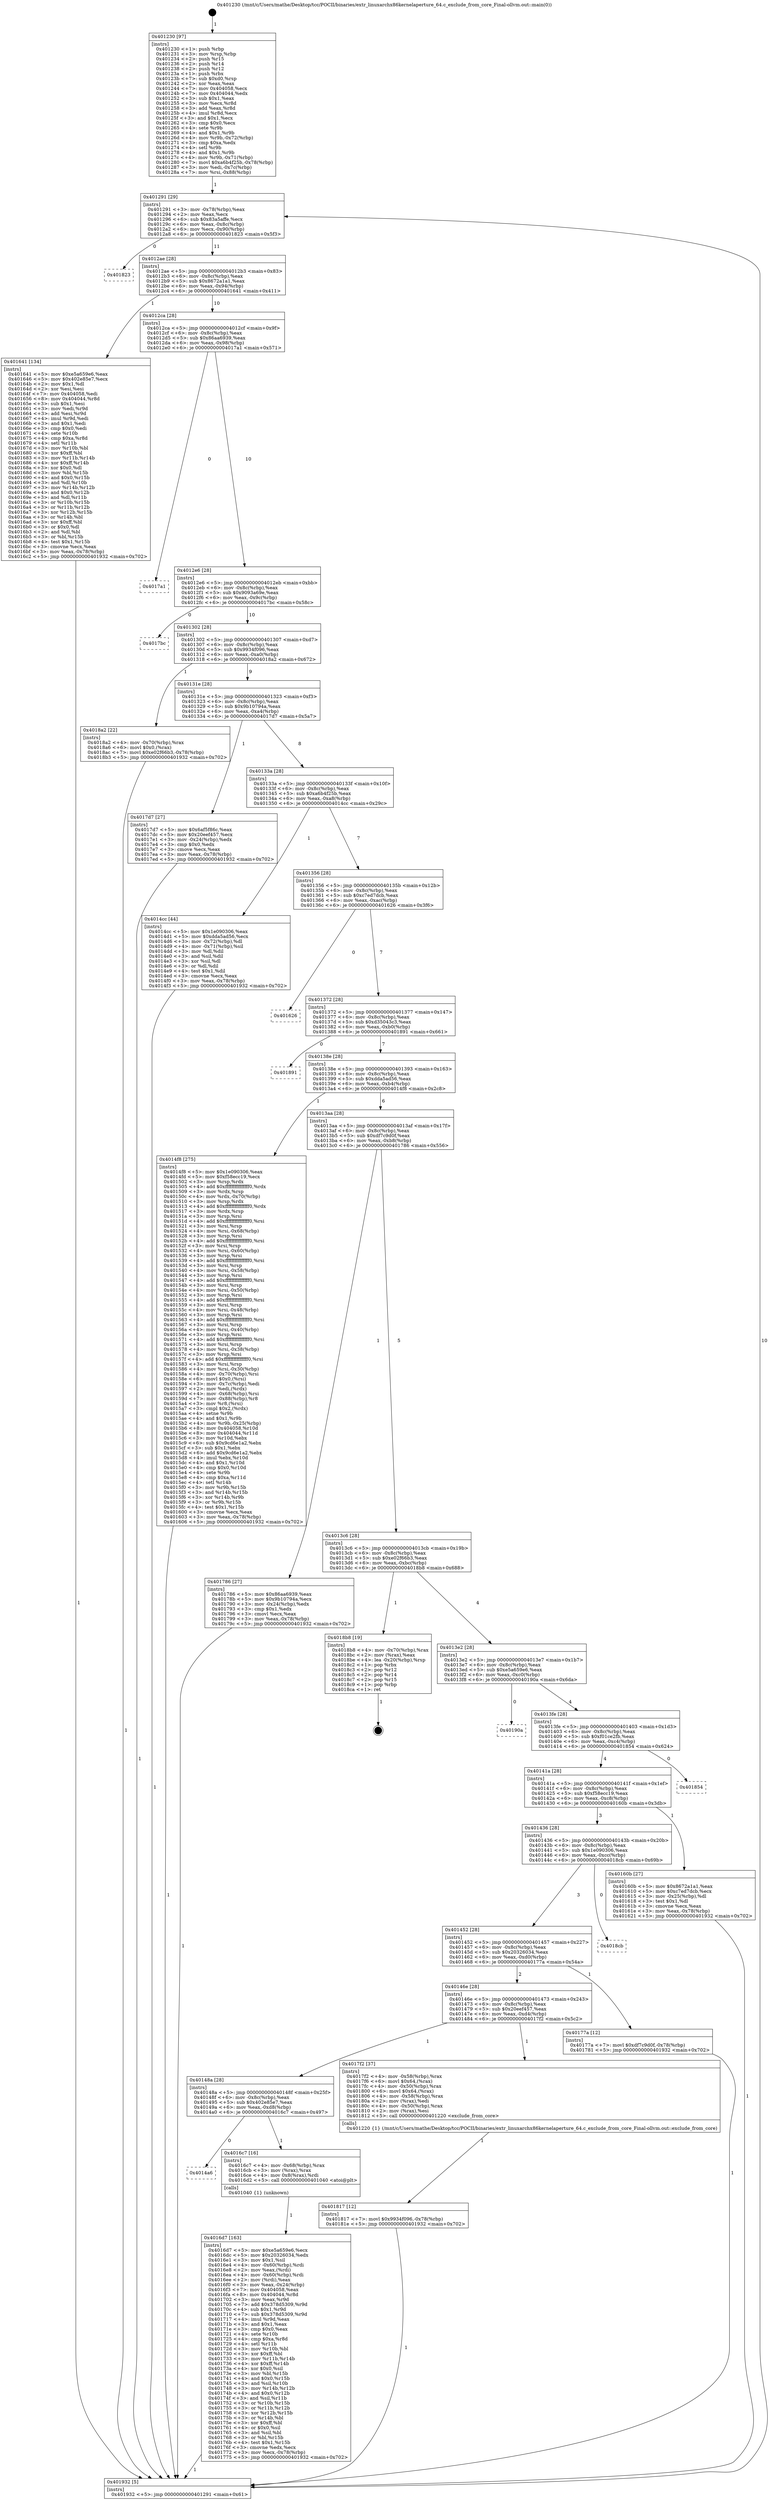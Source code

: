 digraph "0x401230" {
  label = "0x401230 (/mnt/c/Users/mathe/Desktop/tcc/POCII/binaries/extr_linuxarchx86kernelaperture_64.c_exclude_from_core_Final-ollvm.out::main(0))"
  labelloc = "t"
  node[shape=record]

  Entry [label="",width=0.3,height=0.3,shape=circle,fillcolor=black,style=filled]
  "0x401291" [label="{
     0x401291 [29]\l
     | [instrs]\l
     &nbsp;&nbsp;0x401291 \<+3\>: mov -0x78(%rbp),%eax\l
     &nbsp;&nbsp;0x401294 \<+2\>: mov %eax,%ecx\l
     &nbsp;&nbsp;0x401296 \<+6\>: sub $0x83a5affe,%ecx\l
     &nbsp;&nbsp;0x40129c \<+6\>: mov %eax,-0x8c(%rbp)\l
     &nbsp;&nbsp;0x4012a2 \<+6\>: mov %ecx,-0x90(%rbp)\l
     &nbsp;&nbsp;0x4012a8 \<+6\>: je 0000000000401823 \<main+0x5f3\>\l
  }"]
  "0x401823" [label="{
     0x401823\l
  }", style=dashed]
  "0x4012ae" [label="{
     0x4012ae [28]\l
     | [instrs]\l
     &nbsp;&nbsp;0x4012ae \<+5\>: jmp 00000000004012b3 \<main+0x83\>\l
     &nbsp;&nbsp;0x4012b3 \<+6\>: mov -0x8c(%rbp),%eax\l
     &nbsp;&nbsp;0x4012b9 \<+5\>: sub $0x8672a1a1,%eax\l
     &nbsp;&nbsp;0x4012be \<+6\>: mov %eax,-0x94(%rbp)\l
     &nbsp;&nbsp;0x4012c4 \<+6\>: je 0000000000401641 \<main+0x411\>\l
  }"]
  Exit [label="",width=0.3,height=0.3,shape=circle,fillcolor=black,style=filled,peripheries=2]
  "0x401641" [label="{
     0x401641 [134]\l
     | [instrs]\l
     &nbsp;&nbsp;0x401641 \<+5\>: mov $0xe5a659e6,%eax\l
     &nbsp;&nbsp;0x401646 \<+5\>: mov $0x402e85e7,%ecx\l
     &nbsp;&nbsp;0x40164b \<+2\>: mov $0x1,%dl\l
     &nbsp;&nbsp;0x40164d \<+2\>: xor %esi,%esi\l
     &nbsp;&nbsp;0x40164f \<+7\>: mov 0x404058,%edi\l
     &nbsp;&nbsp;0x401656 \<+8\>: mov 0x404044,%r8d\l
     &nbsp;&nbsp;0x40165e \<+3\>: sub $0x1,%esi\l
     &nbsp;&nbsp;0x401661 \<+3\>: mov %edi,%r9d\l
     &nbsp;&nbsp;0x401664 \<+3\>: add %esi,%r9d\l
     &nbsp;&nbsp;0x401667 \<+4\>: imul %r9d,%edi\l
     &nbsp;&nbsp;0x40166b \<+3\>: and $0x1,%edi\l
     &nbsp;&nbsp;0x40166e \<+3\>: cmp $0x0,%edi\l
     &nbsp;&nbsp;0x401671 \<+4\>: sete %r10b\l
     &nbsp;&nbsp;0x401675 \<+4\>: cmp $0xa,%r8d\l
     &nbsp;&nbsp;0x401679 \<+4\>: setl %r11b\l
     &nbsp;&nbsp;0x40167d \<+3\>: mov %r10b,%bl\l
     &nbsp;&nbsp;0x401680 \<+3\>: xor $0xff,%bl\l
     &nbsp;&nbsp;0x401683 \<+3\>: mov %r11b,%r14b\l
     &nbsp;&nbsp;0x401686 \<+4\>: xor $0xff,%r14b\l
     &nbsp;&nbsp;0x40168a \<+3\>: xor $0x0,%dl\l
     &nbsp;&nbsp;0x40168d \<+3\>: mov %bl,%r15b\l
     &nbsp;&nbsp;0x401690 \<+4\>: and $0x0,%r15b\l
     &nbsp;&nbsp;0x401694 \<+3\>: and %dl,%r10b\l
     &nbsp;&nbsp;0x401697 \<+3\>: mov %r14b,%r12b\l
     &nbsp;&nbsp;0x40169a \<+4\>: and $0x0,%r12b\l
     &nbsp;&nbsp;0x40169e \<+3\>: and %dl,%r11b\l
     &nbsp;&nbsp;0x4016a1 \<+3\>: or %r10b,%r15b\l
     &nbsp;&nbsp;0x4016a4 \<+3\>: or %r11b,%r12b\l
     &nbsp;&nbsp;0x4016a7 \<+3\>: xor %r12b,%r15b\l
     &nbsp;&nbsp;0x4016aa \<+3\>: or %r14b,%bl\l
     &nbsp;&nbsp;0x4016ad \<+3\>: xor $0xff,%bl\l
     &nbsp;&nbsp;0x4016b0 \<+3\>: or $0x0,%dl\l
     &nbsp;&nbsp;0x4016b3 \<+2\>: and %dl,%bl\l
     &nbsp;&nbsp;0x4016b5 \<+3\>: or %bl,%r15b\l
     &nbsp;&nbsp;0x4016b8 \<+4\>: test $0x1,%r15b\l
     &nbsp;&nbsp;0x4016bc \<+3\>: cmovne %ecx,%eax\l
     &nbsp;&nbsp;0x4016bf \<+3\>: mov %eax,-0x78(%rbp)\l
     &nbsp;&nbsp;0x4016c2 \<+5\>: jmp 0000000000401932 \<main+0x702\>\l
  }"]
  "0x4012ca" [label="{
     0x4012ca [28]\l
     | [instrs]\l
     &nbsp;&nbsp;0x4012ca \<+5\>: jmp 00000000004012cf \<main+0x9f\>\l
     &nbsp;&nbsp;0x4012cf \<+6\>: mov -0x8c(%rbp),%eax\l
     &nbsp;&nbsp;0x4012d5 \<+5\>: sub $0x86aa6939,%eax\l
     &nbsp;&nbsp;0x4012da \<+6\>: mov %eax,-0x98(%rbp)\l
     &nbsp;&nbsp;0x4012e0 \<+6\>: je 00000000004017a1 \<main+0x571\>\l
  }"]
  "0x401817" [label="{
     0x401817 [12]\l
     | [instrs]\l
     &nbsp;&nbsp;0x401817 \<+7\>: movl $0x9934f096,-0x78(%rbp)\l
     &nbsp;&nbsp;0x40181e \<+5\>: jmp 0000000000401932 \<main+0x702\>\l
  }"]
  "0x4017a1" [label="{
     0x4017a1\l
  }", style=dashed]
  "0x4012e6" [label="{
     0x4012e6 [28]\l
     | [instrs]\l
     &nbsp;&nbsp;0x4012e6 \<+5\>: jmp 00000000004012eb \<main+0xbb\>\l
     &nbsp;&nbsp;0x4012eb \<+6\>: mov -0x8c(%rbp),%eax\l
     &nbsp;&nbsp;0x4012f1 \<+5\>: sub $0x9093a69e,%eax\l
     &nbsp;&nbsp;0x4012f6 \<+6\>: mov %eax,-0x9c(%rbp)\l
     &nbsp;&nbsp;0x4012fc \<+6\>: je 00000000004017bc \<main+0x58c\>\l
  }"]
  "0x4016d7" [label="{
     0x4016d7 [163]\l
     | [instrs]\l
     &nbsp;&nbsp;0x4016d7 \<+5\>: mov $0xe5a659e6,%ecx\l
     &nbsp;&nbsp;0x4016dc \<+5\>: mov $0x20326034,%edx\l
     &nbsp;&nbsp;0x4016e1 \<+3\>: mov $0x1,%sil\l
     &nbsp;&nbsp;0x4016e4 \<+4\>: mov -0x60(%rbp),%rdi\l
     &nbsp;&nbsp;0x4016e8 \<+2\>: mov %eax,(%rdi)\l
     &nbsp;&nbsp;0x4016ea \<+4\>: mov -0x60(%rbp),%rdi\l
     &nbsp;&nbsp;0x4016ee \<+2\>: mov (%rdi),%eax\l
     &nbsp;&nbsp;0x4016f0 \<+3\>: mov %eax,-0x24(%rbp)\l
     &nbsp;&nbsp;0x4016f3 \<+7\>: mov 0x404058,%eax\l
     &nbsp;&nbsp;0x4016fa \<+8\>: mov 0x404044,%r8d\l
     &nbsp;&nbsp;0x401702 \<+3\>: mov %eax,%r9d\l
     &nbsp;&nbsp;0x401705 \<+7\>: add $0x378d5309,%r9d\l
     &nbsp;&nbsp;0x40170c \<+4\>: sub $0x1,%r9d\l
     &nbsp;&nbsp;0x401710 \<+7\>: sub $0x378d5309,%r9d\l
     &nbsp;&nbsp;0x401717 \<+4\>: imul %r9d,%eax\l
     &nbsp;&nbsp;0x40171b \<+3\>: and $0x1,%eax\l
     &nbsp;&nbsp;0x40171e \<+3\>: cmp $0x0,%eax\l
     &nbsp;&nbsp;0x401721 \<+4\>: sete %r10b\l
     &nbsp;&nbsp;0x401725 \<+4\>: cmp $0xa,%r8d\l
     &nbsp;&nbsp;0x401729 \<+4\>: setl %r11b\l
     &nbsp;&nbsp;0x40172d \<+3\>: mov %r10b,%bl\l
     &nbsp;&nbsp;0x401730 \<+3\>: xor $0xff,%bl\l
     &nbsp;&nbsp;0x401733 \<+3\>: mov %r11b,%r14b\l
     &nbsp;&nbsp;0x401736 \<+4\>: xor $0xff,%r14b\l
     &nbsp;&nbsp;0x40173a \<+4\>: xor $0x0,%sil\l
     &nbsp;&nbsp;0x40173e \<+3\>: mov %bl,%r15b\l
     &nbsp;&nbsp;0x401741 \<+4\>: and $0x0,%r15b\l
     &nbsp;&nbsp;0x401745 \<+3\>: and %sil,%r10b\l
     &nbsp;&nbsp;0x401748 \<+3\>: mov %r14b,%r12b\l
     &nbsp;&nbsp;0x40174b \<+4\>: and $0x0,%r12b\l
     &nbsp;&nbsp;0x40174f \<+3\>: and %sil,%r11b\l
     &nbsp;&nbsp;0x401752 \<+3\>: or %r10b,%r15b\l
     &nbsp;&nbsp;0x401755 \<+3\>: or %r11b,%r12b\l
     &nbsp;&nbsp;0x401758 \<+3\>: xor %r12b,%r15b\l
     &nbsp;&nbsp;0x40175b \<+3\>: or %r14b,%bl\l
     &nbsp;&nbsp;0x40175e \<+3\>: xor $0xff,%bl\l
     &nbsp;&nbsp;0x401761 \<+4\>: or $0x0,%sil\l
     &nbsp;&nbsp;0x401765 \<+3\>: and %sil,%bl\l
     &nbsp;&nbsp;0x401768 \<+3\>: or %bl,%r15b\l
     &nbsp;&nbsp;0x40176b \<+4\>: test $0x1,%r15b\l
     &nbsp;&nbsp;0x40176f \<+3\>: cmovne %edx,%ecx\l
     &nbsp;&nbsp;0x401772 \<+3\>: mov %ecx,-0x78(%rbp)\l
     &nbsp;&nbsp;0x401775 \<+5\>: jmp 0000000000401932 \<main+0x702\>\l
  }"]
  "0x4017bc" [label="{
     0x4017bc\l
  }", style=dashed]
  "0x401302" [label="{
     0x401302 [28]\l
     | [instrs]\l
     &nbsp;&nbsp;0x401302 \<+5\>: jmp 0000000000401307 \<main+0xd7\>\l
     &nbsp;&nbsp;0x401307 \<+6\>: mov -0x8c(%rbp),%eax\l
     &nbsp;&nbsp;0x40130d \<+5\>: sub $0x9934f096,%eax\l
     &nbsp;&nbsp;0x401312 \<+6\>: mov %eax,-0xa0(%rbp)\l
     &nbsp;&nbsp;0x401318 \<+6\>: je 00000000004018a2 \<main+0x672\>\l
  }"]
  "0x4014a6" [label="{
     0x4014a6\l
  }", style=dashed]
  "0x4018a2" [label="{
     0x4018a2 [22]\l
     | [instrs]\l
     &nbsp;&nbsp;0x4018a2 \<+4\>: mov -0x70(%rbp),%rax\l
     &nbsp;&nbsp;0x4018a6 \<+6\>: movl $0x0,(%rax)\l
     &nbsp;&nbsp;0x4018ac \<+7\>: movl $0xe02f66b3,-0x78(%rbp)\l
     &nbsp;&nbsp;0x4018b3 \<+5\>: jmp 0000000000401932 \<main+0x702\>\l
  }"]
  "0x40131e" [label="{
     0x40131e [28]\l
     | [instrs]\l
     &nbsp;&nbsp;0x40131e \<+5\>: jmp 0000000000401323 \<main+0xf3\>\l
     &nbsp;&nbsp;0x401323 \<+6\>: mov -0x8c(%rbp),%eax\l
     &nbsp;&nbsp;0x401329 \<+5\>: sub $0x9b10794a,%eax\l
     &nbsp;&nbsp;0x40132e \<+6\>: mov %eax,-0xa4(%rbp)\l
     &nbsp;&nbsp;0x401334 \<+6\>: je 00000000004017d7 \<main+0x5a7\>\l
  }"]
  "0x4016c7" [label="{
     0x4016c7 [16]\l
     | [instrs]\l
     &nbsp;&nbsp;0x4016c7 \<+4\>: mov -0x68(%rbp),%rax\l
     &nbsp;&nbsp;0x4016cb \<+3\>: mov (%rax),%rax\l
     &nbsp;&nbsp;0x4016ce \<+4\>: mov 0x8(%rax),%rdi\l
     &nbsp;&nbsp;0x4016d2 \<+5\>: call 0000000000401040 \<atoi@plt\>\l
     | [calls]\l
     &nbsp;&nbsp;0x401040 \{1\} (unknown)\l
  }"]
  "0x4017d7" [label="{
     0x4017d7 [27]\l
     | [instrs]\l
     &nbsp;&nbsp;0x4017d7 \<+5\>: mov $0x6af5f86c,%eax\l
     &nbsp;&nbsp;0x4017dc \<+5\>: mov $0x20eef457,%ecx\l
     &nbsp;&nbsp;0x4017e1 \<+3\>: mov -0x24(%rbp),%edx\l
     &nbsp;&nbsp;0x4017e4 \<+3\>: cmp $0x0,%edx\l
     &nbsp;&nbsp;0x4017e7 \<+3\>: cmove %ecx,%eax\l
     &nbsp;&nbsp;0x4017ea \<+3\>: mov %eax,-0x78(%rbp)\l
     &nbsp;&nbsp;0x4017ed \<+5\>: jmp 0000000000401932 \<main+0x702\>\l
  }"]
  "0x40133a" [label="{
     0x40133a [28]\l
     | [instrs]\l
     &nbsp;&nbsp;0x40133a \<+5\>: jmp 000000000040133f \<main+0x10f\>\l
     &nbsp;&nbsp;0x40133f \<+6\>: mov -0x8c(%rbp),%eax\l
     &nbsp;&nbsp;0x401345 \<+5\>: sub $0xa6b4f25b,%eax\l
     &nbsp;&nbsp;0x40134a \<+6\>: mov %eax,-0xa8(%rbp)\l
     &nbsp;&nbsp;0x401350 \<+6\>: je 00000000004014cc \<main+0x29c\>\l
  }"]
  "0x40148a" [label="{
     0x40148a [28]\l
     | [instrs]\l
     &nbsp;&nbsp;0x40148a \<+5\>: jmp 000000000040148f \<main+0x25f\>\l
     &nbsp;&nbsp;0x40148f \<+6\>: mov -0x8c(%rbp),%eax\l
     &nbsp;&nbsp;0x401495 \<+5\>: sub $0x402e85e7,%eax\l
     &nbsp;&nbsp;0x40149a \<+6\>: mov %eax,-0xd8(%rbp)\l
     &nbsp;&nbsp;0x4014a0 \<+6\>: je 00000000004016c7 \<main+0x497\>\l
  }"]
  "0x4014cc" [label="{
     0x4014cc [44]\l
     | [instrs]\l
     &nbsp;&nbsp;0x4014cc \<+5\>: mov $0x1e090306,%eax\l
     &nbsp;&nbsp;0x4014d1 \<+5\>: mov $0xdda5ad56,%ecx\l
     &nbsp;&nbsp;0x4014d6 \<+3\>: mov -0x72(%rbp),%dl\l
     &nbsp;&nbsp;0x4014d9 \<+4\>: mov -0x71(%rbp),%sil\l
     &nbsp;&nbsp;0x4014dd \<+3\>: mov %dl,%dil\l
     &nbsp;&nbsp;0x4014e0 \<+3\>: and %sil,%dil\l
     &nbsp;&nbsp;0x4014e3 \<+3\>: xor %sil,%dl\l
     &nbsp;&nbsp;0x4014e6 \<+3\>: or %dl,%dil\l
     &nbsp;&nbsp;0x4014e9 \<+4\>: test $0x1,%dil\l
     &nbsp;&nbsp;0x4014ed \<+3\>: cmovne %ecx,%eax\l
     &nbsp;&nbsp;0x4014f0 \<+3\>: mov %eax,-0x78(%rbp)\l
     &nbsp;&nbsp;0x4014f3 \<+5\>: jmp 0000000000401932 \<main+0x702\>\l
  }"]
  "0x401356" [label="{
     0x401356 [28]\l
     | [instrs]\l
     &nbsp;&nbsp;0x401356 \<+5\>: jmp 000000000040135b \<main+0x12b\>\l
     &nbsp;&nbsp;0x40135b \<+6\>: mov -0x8c(%rbp),%eax\l
     &nbsp;&nbsp;0x401361 \<+5\>: sub $0xc7ed7dcb,%eax\l
     &nbsp;&nbsp;0x401366 \<+6\>: mov %eax,-0xac(%rbp)\l
     &nbsp;&nbsp;0x40136c \<+6\>: je 0000000000401626 \<main+0x3f6\>\l
  }"]
  "0x401932" [label="{
     0x401932 [5]\l
     | [instrs]\l
     &nbsp;&nbsp;0x401932 \<+5\>: jmp 0000000000401291 \<main+0x61\>\l
  }"]
  "0x401230" [label="{
     0x401230 [97]\l
     | [instrs]\l
     &nbsp;&nbsp;0x401230 \<+1\>: push %rbp\l
     &nbsp;&nbsp;0x401231 \<+3\>: mov %rsp,%rbp\l
     &nbsp;&nbsp;0x401234 \<+2\>: push %r15\l
     &nbsp;&nbsp;0x401236 \<+2\>: push %r14\l
     &nbsp;&nbsp;0x401238 \<+2\>: push %r12\l
     &nbsp;&nbsp;0x40123a \<+1\>: push %rbx\l
     &nbsp;&nbsp;0x40123b \<+7\>: sub $0xd0,%rsp\l
     &nbsp;&nbsp;0x401242 \<+2\>: xor %eax,%eax\l
     &nbsp;&nbsp;0x401244 \<+7\>: mov 0x404058,%ecx\l
     &nbsp;&nbsp;0x40124b \<+7\>: mov 0x404044,%edx\l
     &nbsp;&nbsp;0x401252 \<+3\>: sub $0x1,%eax\l
     &nbsp;&nbsp;0x401255 \<+3\>: mov %ecx,%r8d\l
     &nbsp;&nbsp;0x401258 \<+3\>: add %eax,%r8d\l
     &nbsp;&nbsp;0x40125b \<+4\>: imul %r8d,%ecx\l
     &nbsp;&nbsp;0x40125f \<+3\>: and $0x1,%ecx\l
     &nbsp;&nbsp;0x401262 \<+3\>: cmp $0x0,%ecx\l
     &nbsp;&nbsp;0x401265 \<+4\>: sete %r9b\l
     &nbsp;&nbsp;0x401269 \<+4\>: and $0x1,%r9b\l
     &nbsp;&nbsp;0x40126d \<+4\>: mov %r9b,-0x72(%rbp)\l
     &nbsp;&nbsp;0x401271 \<+3\>: cmp $0xa,%edx\l
     &nbsp;&nbsp;0x401274 \<+4\>: setl %r9b\l
     &nbsp;&nbsp;0x401278 \<+4\>: and $0x1,%r9b\l
     &nbsp;&nbsp;0x40127c \<+4\>: mov %r9b,-0x71(%rbp)\l
     &nbsp;&nbsp;0x401280 \<+7\>: movl $0xa6b4f25b,-0x78(%rbp)\l
     &nbsp;&nbsp;0x401287 \<+3\>: mov %edi,-0x7c(%rbp)\l
     &nbsp;&nbsp;0x40128a \<+7\>: mov %rsi,-0x88(%rbp)\l
  }"]
  "0x4017f2" [label="{
     0x4017f2 [37]\l
     | [instrs]\l
     &nbsp;&nbsp;0x4017f2 \<+4\>: mov -0x58(%rbp),%rax\l
     &nbsp;&nbsp;0x4017f6 \<+6\>: movl $0x64,(%rax)\l
     &nbsp;&nbsp;0x4017fc \<+4\>: mov -0x50(%rbp),%rax\l
     &nbsp;&nbsp;0x401800 \<+6\>: movl $0x64,(%rax)\l
     &nbsp;&nbsp;0x401806 \<+4\>: mov -0x58(%rbp),%rax\l
     &nbsp;&nbsp;0x40180a \<+2\>: mov (%rax),%edi\l
     &nbsp;&nbsp;0x40180c \<+4\>: mov -0x50(%rbp),%rax\l
     &nbsp;&nbsp;0x401810 \<+2\>: mov (%rax),%esi\l
     &nbsp;&nbsp;0x401812 \<+5\>: call 0000000000401220 \<exclude_from_core\>\l
     | [calls]\l
     &nbsp;&nbsp;0x401220 \{1\} (/mnt/c/Users/mathe/Desktop/tcc/POCII/binaries/extr_linuxarchx86kernelaperture_64.c_exclude_from_core_Final-ollvm.out::exclude_from_core)\l
  }"]
  "0x401626" [label="{
     0x401626\l
  }", style=dashed]
  "0x401372" [label="{
     0x401372 [28]\l
     | [instrs]\l
     &nbsp;&nbsp;0x401372 \<+5\>: jmp 0000000000401377 \<main+0x147\>\l
     &nbsp;&nbsp;0x401377 \<+6\>: mov -0x8c(%rbp),%eax\l
     &nbsp;&nbsp;0x40137d \<+5\>: sub $0xd35043c3,%eax\l
     &nbsp;&nbsp;0x401382 \<+6\>: mov %eax,-0xb0(%rbp)\l
     &nbsp;&nbsp;0x401388 \<+6\>: je 0000000000401891 \<main+0x661\>\l
  }"]
  "0x40146e" [label="{
     0x40146e [28]\l
     | [instrs]\l
     &nbsp;&nbsp;0x40146e \<+5\>: jmp 0000000000401473 \<main+0x243\>\l
     &nbsp;&nbsp;0x401473 \<+6\>: mov -0x8c(%rbp),%eax\l
     &nbsp;&nbsp;0x401479 \<+5\>: sub $0x20eef457,%eax\l
     &nbsp;&nbsp;0x40147e \<+6\>: mov %eax,-0xd4(%rbp)\l
     &nbsp;&nbsp;0x401484 \<+6\>: je 00000000004017f2 \<main+0x5c2\>\l
  }"]
  "0x401891" [label="{
     0x401891\l
  }", style=dashed]
  "0x40138e" [label="{
     0x40138e [28]\l
     | [instrs]\l
     &nbsp;&nbsp;0x40138e \<+5\>: jmp 0000000000401393 \<main+0x163\>\l
     &nbsp;&nbsp;0x401393 \<+6\>: mov -0x8c(%rbp),%eax\l
     &nbsp;&nbsp;0x401399 \<+5\>: sub $0xdda5ad56,%eax\l
     &nbsp;&nbsp;0x40139e \<+6\>: mov %eax,-0xb4(%rbp)\l
     &nbsp;&nbsp;0x4013a4 \<+6\>: je 00000000004014f8 \<main+0x2c8\>\l
  }"]
  "0x40177a" [label="{
     0x40177a [12]\l
     | [instrs]\l
     &nbsp;&nbsp;0x40177a \<+7\>: movl $0xdf7c9d0f,-0x78(%rbp)\l
     &nbsp;&nbsp;0x401781 \<+5\>: jmp 0000000000401932 \<main+0x702\>\l
  }"]
  "0x4014f8" [label="{
     0x4014f8 [275]\l
     | [instrs]\l
     &nbsp;&nbsp;0x4014f8 \<+5\>: mov $0x1e090306,%eax\l
     &nbsp;&nbsp;0x4014fd \<+5\>: mov $0xf58ecc19,%ecx\l
     &nbsp;&nbsp;0x401502 \<+3\>: mov %rsp,%rdx\l
     &nbsp;&nbsp;0x401505 \<+4\>: add $0xfffffffffffffff0,%rdx\l
     &nbsp;&nbsp;0x401509 \<+3\>: mov %rdx,%rsp\l
     &nbsp;&nbsp;0x40150c \<+4\>: mov %rdx,-0x70(%rbp)\l
     &nbsp;&nbsp;0x401510 \<+3\>: mov %rsp,%rdx\l
     &nbsp;&nbsp;0x401513 \<+4\>: add $0xfffffffffffffff0,%rdx\l
     &nbsp;&nbsp;0x401517 \<+3\>: mov %rdx,%rsp\l
     &nbsp;&nbsp;0x40151a \<+3\>: mov %rsp,%rsi\l
     &nbsp;&nbsp;0x40151d \<+4\>: add $0xfffffffffffffff0,%rsi\l
     &nbsp;&nbsp;0x401521 \<+3\>: mov %rsi,%rsp\l
     &nbsp;&nbsp;0x401524 \<+4\>: mov %rsi,-0x68(%rbp)\l
     &nbsp;&nbsp;0x401528 \<+3\>: mov %rsp,%rsi\l
     &nbsp;&nbsp;0x40152b \<+4\>: add $0xfffffffffffffff0,%rsi\l
     &nbsp;&nbsp;0x40152f \<+3\>: mov %rsi,%rsp\l
     &nbsp;&nbsp;0x401532 \<+4\>: mov %rsi,-0x60(%rbp)\l
     &nbsp;&nbsp;0x401536 \<+3\>: mov %rsp,%rsi\l
     &nbsp;&nbsp;0x401539 \<+4\>: add $0xfffffffffffffff0,%rsi\l
     &nbsp;&nbsp;0x40153d \<+3\>: mov %rsi,%rsp\l
     &nbsp;&nbsp;0x401540 \<+4\>: mov %rsi,-0x58(%rbp)\l
     &nbsp;&nbsp;0x401544 \<+3\>: mov %rsp,%rsi\l
     &nbsp;&nbsp;0x401547 \<+4\>: add $0xfffffffffffffff0,%rsi\l
     &nbsp;&nbsp;0x40154b \<+3\>: mov %rsi,%rsp\l
     &nbsp;&nbsp;0x40154e \<+4\>: mov %rsi,-0x50(%rbp)\l
     &nbsp;&nbsp;0x401552 \<+3\>: mov %rsp,%rsi\l
     &nbsp;&nbsp;0x401555 \<+4\>: add $0xfffffffffffffff0,%rsi\l
     &nbsp;&nbsp;0x401559 \<+3\>: mov %rsi,%rsp\l
     &nbsp;&nbsp;0x40155c \<+4\>: mov %rsi,-0x48(%rbp)\l
     &nbsp;&nbsp;0x401560 \<+3\>: mov %rsp,%rsi\l
     &nbsp;&nbsp;0x401563 \<+4\>: add $0xfffffffffffffff0,%rsi\l
     &nbsp;&nbsp;0x401567 \<+3\>: mov %rsi,%rsp\l
     &nbsp;&nbsp;0x40156a \<+4\>: mov %rsi,-0x40(%rbp)\l
     &nbsp;&nbsp;0x40156e \<+3\>: mov %rsp,%rsi\l
     &nbsp;&nbsp;0x401571 \<+4\>: add $0xfffffffffffffff0,%rsi\l
     &nbsp;&nbsp;0x401575 \<+3\>: mov %rsi,%rsp\l
     &nbsp;&nbsp;0x401578 \<+4\>: mov %rsi,-0x38(%rbp)\l
     &nbsp;&nbsp;0x40157c \<+3\>: mov %rsp,%rsi\l
     &nbsp;&nbsp;0x40157f \<+4\>: add $0xfffffffffffffff0,%rsi\l
     &nbsp;&nbsp;0x401583 \<+3\>: mov %rsi,%rsp\l
     &nbsp;&nbsp;0x401586 \<+4\>: mov %rsi,-0x30(%rbp)\l
     &nbsp;&nbsp;0x40158a \<+4\>: mov -0x70(%rbp),%rsi\l
     &nbsp;&nbsp;0x40158e \<+6\>: movl $0x0,(%rsi)\l
     &nbsp;&nbsp;0x401594 \<+3\>: mov -0x7c(%rbp),%edi\l
     &nbsp;&nbsp;0x401597 \<+2\>: mov %edi,(%rdx)\l
     &nbsp;&nbsp;0x401599 \<+4\>: mov -0x68(%rbp),%rsi\l
     &nbsp;&nbsp;0x40159d \<+7\>: mov -0x88(%rbp),%r8\l
     &nbsp;&nbsp;0x4015a4 \<+3\>: mov %r8,(%rsi)\l
     &nbsp;&nbsp;0x4015a7 \<+3\>: cmpl $0x2,(%rdx)\l
     &nbsp;&nbsp;0x4015aa \<+4\>: setne %r9b\l
     &nbsp;&nbsp;0x4015ae \<+4\>: and $0x1,%r9b\l
     &nbsp;&nbsp;0x4015b2 \<+4\>: mov %r9b,-0x25(%rbp)\l
     &nbsp;&nbsp;0x4015b6 \<+8\>: mov 0x404058,%r10d\l
     &nbsp;&nbsp;0x4015be \<+8\>: mov 0x404044,%r11d\l
     &nbsp;&nbsp;0x4015c6 \<+3\>: mov %r10d,%ebx\l
     &nbsp;&nbsp;0x4015c9 \<+6\>: sub $0x9cd6e1a2,%ebx\l
     &nbsp;&nbsp;0x4015cf \<+3\>: sub $0x1,%ebx\l
     &nbsp;&nbsp;0x4015d2 \<+6\>: add $0x9cd6e1a2,%ebx\l
     &nbsp;&nbsp;0x4015d8 \<+4\>: imul %ebx,%r10d\l
     &nbsp;&nbsp;0x4015dc \<+4\>: and $0x1,%r10d\l
     &nbsp;&nbsp;0x4015e0 \<+4\>: cmp $0x0,%r10d\l
     &nbsp;&nbsp;0x4015e4 \<+4\>: sete %r9b\l
     &nbsp;&nbsp;0x4015e8 \<+4\>: cmp $0xa,%r11d\l
     &nbsp;&nbsp;0x4015ec \<+4\>: setl %r14b\l
     &nbsp;&nbsp;0x4015f0 \<+3\>: mov %r9b,%r15b\l
     &nbsp;&nbsp;0x4015f3 \<+3\>: and %r14b,%r15b\l
     &nbsp;&nbsp;0x4015f6 \<+3\>: xor %r14b,%r9b\l
     &nbsp;&nbsp;0x4015f9 \<+3\>: or %r9b,%r15b\l
     &nbsp;&nbsp;0x4015fc \<+4\>: test $0x1,%r15b\l
     &nbsp;&nbsp;0x401600 \<+3\>: cmovne %ecx,%eax\l
     &nbsp;&nbsp;0x401603 \<+3\>: mov %eax,-0x78(%rbp)\l
     &nbsp;&nbsp;0x401606 \<+5\>: jmp 0000000000401932 \<main+0x702\>\l
  }"]
  "0x4013aa" [label="{
     0x4013aa [28]\l
     | [instrs]\l
     &nbsp;&nbsp;0x4013aa \<+5\>: jmp 00000000004013af \<main+0x17f\>\l
     &nbsp;&nbsp;0x4013af \<+6\>: mov -0x8c(%rbp),%eax\l
     &nbsp;&nbsp;0x4013b5 \<+5\>: sub $0xdf7c9d0f,%eax\l
     &nbsp;&nbsp;0x4013ba \<+6\>: mov %eax,-0xb8(%rbp)\l
     &nbsp;&nbsp;0x4013c0 \<+6\>: je 0000000000401786 \<main+0x556\>\l
  }"]
  "0x401452" [label="{
     0x401452 [28]\l
     | [instrs]\l
     &nbsp;&nbsp;0x401452 \<+5\>: jmp 0000000000401457 \<main+0x227\>\l
     &nbsp;&nbsp;0x401457 \<+6\>: mov -0x8c(%rbp),%eax\l
     &nbsp;&nbsp;0x40145d \<+5\>: sub $0x20326034,%eax\l
     &nbsp;&nbsp;0x401462 \<+6\>: mov %eax,-0xd0(%rbp)\l
     &nbsp;&nbsp;0x401468 \<+6\>: je 000000000040177a \<main+0x54a\>\l
  }"]
  "0x4018cb" [label="{
     0x4018cb\l
  }", style=dashed]
  "0x401786" [label="{
     0x401786 [27]\l
     | [instrs]\l
     &nbsp;&nbsp;0x401786 \<+5\>: mov $0x86aa6939,%eax\l
     &nbsp;&nbsp;0x40178b \<+5\>: mov $0x9b10794a,%ecx\l
     &nbsp;&nbsp;0x401790 \<+3\>: mov -0x24(%rbp),%edx\l
     &nbsp;&nbsp;0x401793 \<+3\>: cmp $0x1,%edx\l
     &nbsp;&nbsp;0x401796 \<+3\>: cmovl %ecx,%eax\l
     &nbsp;&nbsp;0x401799 \<+3\>: mov %eax,-0x78(%rbp)\l
     &nbsp;&nbsp;0x40179c \<+5\>: jmp 0000000000401932 \<main+0x702\>\l
  }"]
  "0x4013c6" [label="{
     0x4013c6 [28]\l
     | [instrs]\l
     &nbsp;&nbsp;0x4013c6 \<+5\>: jmp 00000000004013cb \<main+0x19b\>\l
     &nbsp;&nbsp;0x4013cb \<+6\>: mov -0x8c(%rbp),%eax\l
     &nbsp;&nbsp;0x4013d1 \<+5\>: sub $0xe02f66b3,%eax\l
     &nbsp;&nbsp;0x4013d6 \<+6\>: mov %eax,-0xbc(%rbp)\l
     &nbsp;&nbsp;0x4013dc \<+6\>: je 00000000004018b8 \<main+0x688\>\l
  }"]
  "0x401436" [label="{
     0x401436 [28]\l
     | [instrs]\l
     &nbsp;&nbsp;0x401436 \<+5\>: jmp 000000000040143b \<main+0x20b\>\l
     &nbsp;&nbsp;0x40143b \<+6\>: mov -0x8c(%rbp),%eax\l
     &nbsp;&nbsp;0x401441 \<+5\>: sub $0x1e090306,%eax\l
     &nbsp;&nbsp;0x401446 \<+6\>: mov %eax,-0xcc(%rbp)\l
     &nbsp;&nbsp;0x40144c \<+6\>: je 00000000004018cb \<main+0x69b\>\l
  }"]
  "0x4018b8" [label="{
     0x4018b8 [19]\l
     | [instrs]\l
     &nbsp;&nbsp;0x4018b8 \<+4\>: mov -0x70(%rbp),%rax\l
     &nbsp;&nbsp;0x4018bc \<+2\>: mov (%rax),%eax\l
     &nbsp;&nbsp;0x4018be \<+4\>: lea -0x20(%rbp),%rsp\l
     &nbsp;&nbsp;0x4018c2 \<+1\>: pop %rbx\l
     &nbsp;&nbsp;0x4018c3 \<+2\>: pop %r12\l
     &nbsp;&nbsp;0x4018c5 \<+2\>: pop %r14\l
     &nbsp;&nbsp;0x4018c7 \<+2\>: pop %r15\l
     &nbsp;&nbsp;0x4018c9 \<+1\>: pop %rbp\l
     &nbsp;&nbsp;0x4018ca \<+1\>: ret\l
  }"]
  "0x4013e2" [label="{
     0x4013e2 [28]\l
     | [instrs]\l
     &nbsp;&nbsp;0x4013e2 \<+5\>: jmp 00000000004013e7 \<main+0x1b7\>\l
     &nbsp;&nbsp;0x4013e7 \<+6\>: mov -0x8c(%rbp),%eax\l
     &nbsp;&nbsp;0x4013ed \<+5\>: sub $0xe5a659e6,%eax\l
     &nbsp;&nbsp;0x4013f2 \<+6\>: mov %eax,-0xc0(%rbp)\l
     &nbsp;&nbsp;0x4013f8 \<+6\>: je 000000000040190a \<main+0x6da\>\l
  }"]
  "0x40160b" [label="{
     0x40160b [27]\l
     | [instrs]\l
     &nbsp;&nbsp;0x40160b \<+5\>: mov $0x8672a1a1,%eax\l
     &nbsp;&nbsp;0x401610 \<+5\>: mov $0xc7ed7dcb,%ecx\l
     &nbsp;&nbsp;0x401615 \<+3\>: mov -0x25(%rbp),%dl\l
     &nbsp;&nbsp;0x401618 \<+3\>: test $0x1,%dl\l
     &nbsp;&nbsp;0x40161b \<+3\>: cmovne %ecx,%eax\l
     &nbsp;&nbsp;0x40161e \<+3\>: mov %eax,-0x78(%rbp)\l
     &nbsp;&nbsp;0x401621 \<+5\>: jmp 0000000000401932 \<main+0x702\>\l
  }"]
  "0x40190a" [label="{
     0x40190a\l
  }", style=dashed]
  "0x4013fe" [label="{
     0x4013fe [28]\l
     | [instrs]\l
     &nbsp;&nbsp;0x4013fe \<+5\>: jmp 0000000000401403 \<main+0x1d3\>\l
     &nbsp;&nbsp;0x401403 \<+6\>: mov -0x8c(%rbp),%eax\l
     &nbsp;&nbsp;0x401409 \<+5\>: sub $0xf01ce2fb,%eax\l
     &nbsp;&nbsp;0x40140e \<+6\>: mov %eax,-0xc4(%rbp)\l
     &nbsp;&nbsp;0x401414 \<+6\>: je 0000000000401854 \<main+0x624\>\l
  }"]
  "0x40141a" [label="{
     0x40141a [28]\l
     | [instrs]\l
     &nbsp;&nbsp;0x40141a \<+5\>: jmp 000000000040141f \<main+0x1ef\>\l
     &nbsp;&nbsp;0x40141f \<+6\>: mov -0x8c(%rbp),%eax\l
     &nbsp;&nbsp;0x401425 \<+5\>: sub $0xf58ecc19,%eax\l
     &nbsp;&nbsp;0x40142a \<+6\>: mov %eax,-0xc8(%rbp)\l
     &nbsp;&nbsp;0x401430 \<+6\>: je 000000000040160b \<main+0x3db\>\l
  }"]
  "0x401854" [label="{
     0x401854\l
  }", style=dashed]
  Entry -> "0x401230" [label=" 1"]
  "0x401291" -> "0x401823" [label=" 0"]
  "0x401291" -> "0x4012ae" [label=" 11"]
  "0x4018b8" -> Exit [label=" 1"]
  "0x4012ae" -> "0x401641" [label=" 1"]
  "0x4012ae" -> "0x4012ca" [label=" 10"]
  "0x4018a2" -> "0x401932" [label=" 1"]
  "0x4012ca" -> "0x4017a1" [label=" 0"]
  "0x4012ca" -> "0x4012e6" [label=" 10"]
  "0x401817" -> "0x401932" [label=" 1"]
  "0x4012e6" -> "0x4017bc" [label=" 0"]
  "0x4012e6" -> "0x401302" [label=" 10"]
  "0x4017f2" -> "0x401817" [label=" 1"]
  "0x401302" -> "0x4018a2" [label=" 1"]
  "0x401302" -> "0x40131e" [label=" 9"]
  "0x4017d7" -> "0x401932" [label=" 1"]
  "0x40131e" -> "0x4017d7" [label=" 1"]
  "0x40131e" -> "0x40133a" [label=" 8"]
  "0x401786" -> "0x401932" [label=" 1"]
  "0x40133a" -> "0x4014cc" [label=" 1"]
  "0x40133a" -> "0x401356" [label=" 7"]
  "0x4014cc" -> "0x401932" [label=" 1"]
  "0x401230" -> "0x401291" [label=" 1"]
  "0x401932" -> "0x401291" [label=" 10"]
  "0x4016d7" -> "0x401932" [label=" 1"]
  "0x401356" -> "0x401626" [label=" 0"]
  "0x401356" -> "0x401372" [label=" 7"]
  "0x4016c7" -> "0x4016d7" [label=" 1"]
  "0x401372" -> "0x401891" [label=" 0"]
  "0x401372" -> "0x40138e" [label=" 7"]
  "0x40148a" -> "0x4016c7" [label=" 1"]
  "0x40138e" -> "0x4014f8" [label=" 1"]
  "0x40138e" -> "0x4013aa" [label=" 6"]
  "0x40177a" -> "0x401932" [label=" 1"]
  "0x4014f8" -> "0x401932" [label=" 1"]
  "0x40146e" -> "0x4017f2" [label=" 1"]
  "0x4013aa" -> "0x401786" [label=" 1"]
  "0x4013aa" -> "0x4013c6" [label=" 5"]
  "0x40148a" -> "0x4014a6" [label=" 0"]
  "0x4013c6" -> "0x4018b8" [label=" 1"]
  "0x4013c6" -> "0x4013e2" [label=" 4"]
  "0x401452" -> "0x40177a" [label=" 1"]
  "0x4013e2" -> "0x40190a" [label=" 0"]
  "0x4013e2" -> "0x4013fe" [label=" 4"]
  "0x40146e" -> "0x40148a" [label=" 1"]
  "0x4013fe" -> "0x401854" [label=" 0"]
  "0x4013fe" -> "0x40141a" [label=" 4"]
  "0x401436" -> "0x401452" [label=" 3"]
  "0x40141a" -> "0x40160b" [label=" 1"]
  "0x40141a" -> "0x401436" [label=" 3"]
  "0x40160b" -> "0x401932" [label=" 1"]
  "0x401641" -> "0x401932" [label=" 1"]
  "0x401452" -> "0x40146e" [label=" 2"]
  "0x401436" -> "0x4018cb" [label=" 0"]
}
